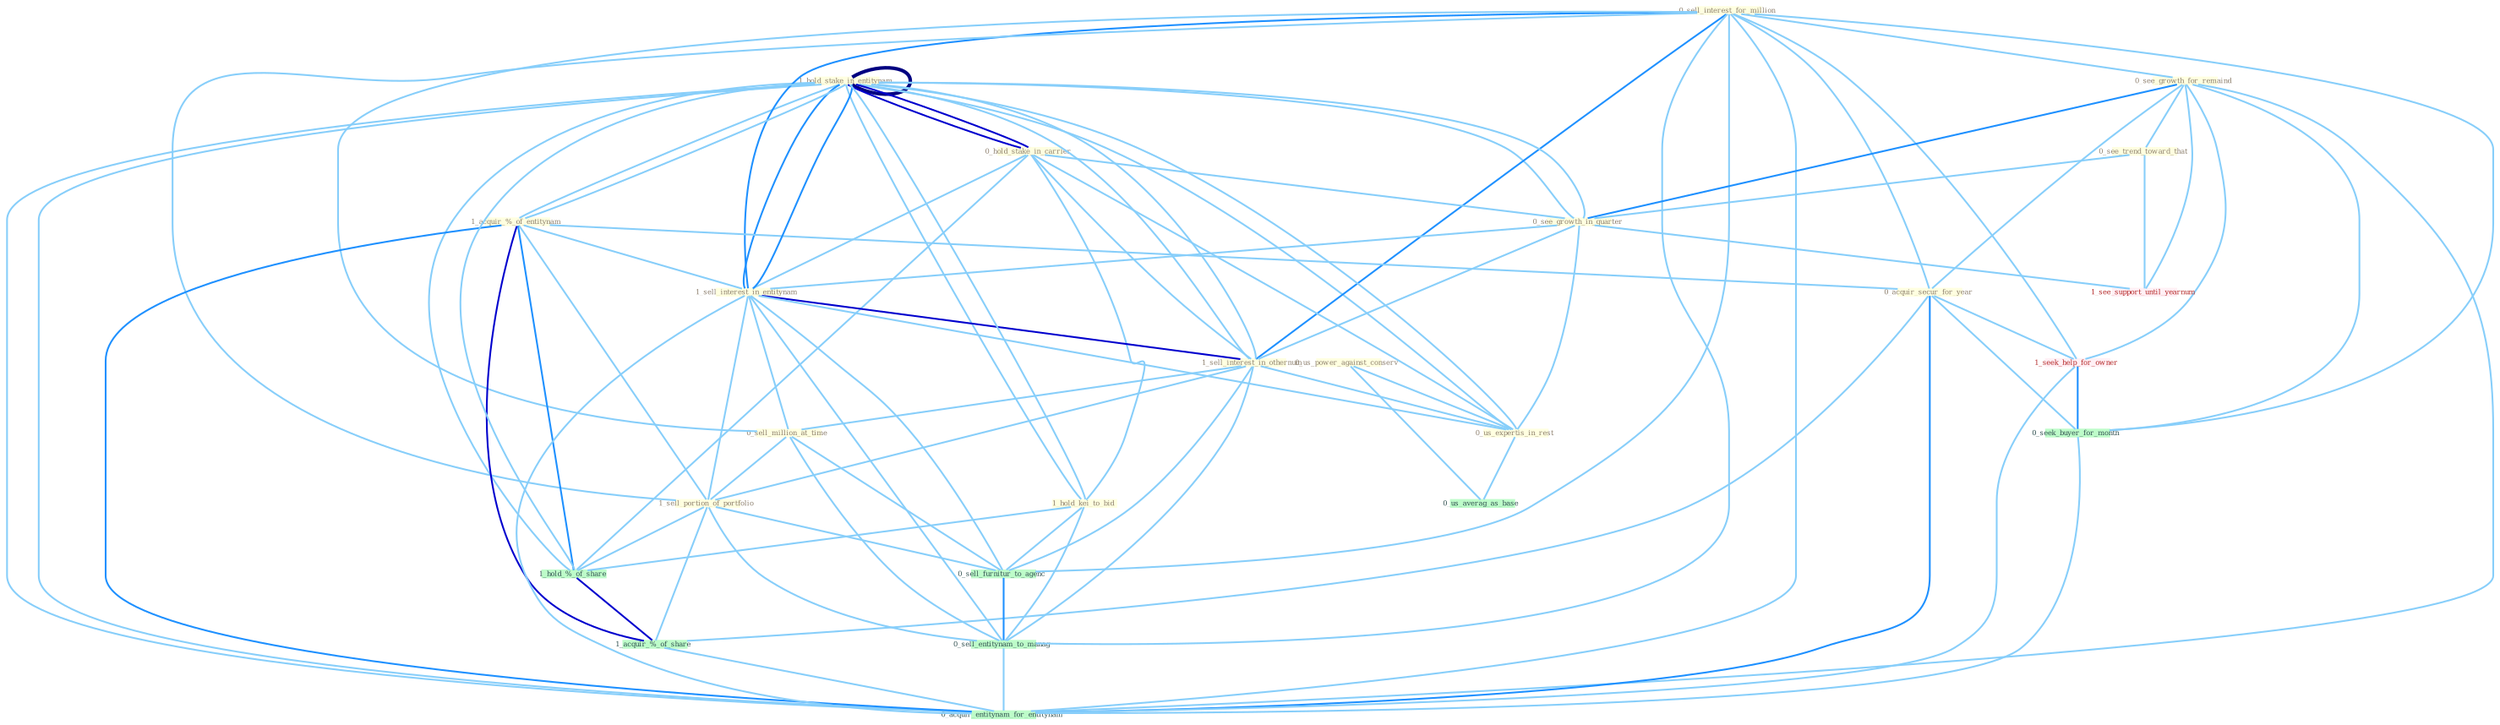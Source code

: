 Graph G{ 
    node
    [shape=polygon,style=filled,width=.5,height=.06,color="#BDFCC9",fixedsize=true,fontsize=4,
    fontcolor="#2f4f4f"];
    {node
    [color="#ffffe0", fontcolor="#8b7d6b"] "1_hold_stake_in_entitynam " "0_sell_interest_for_million " "0_hold_stake_in_carrier " "0_see_growth_for_remaind " "0_see_trend_toward_that " "0_see_growth_in_quarter " "1_acquir_%_of_entitynam " "1_sell_interest_in_entitynam " "0_us_power_against_conserv " "1_hold_kei_to_bid " "1_sell_interest_in_othernum " "0_us_expertis_in_rest " "0_acquir_secur_for_year " "0_sell_million_at_time " "1_sell_portion_of_portfolio "}
{node [color="#fff0f5", fontcolor="#b22222"] "1_seek_help_for_owner " "1_see_support_until_yearnum "}
edge [color="#B0E2FF"];

	"1_hold_stake_in_entitynam " -- "0_hold_stake_in_carrier " [w="3", color="#0000cd" , len=0.6];
	"1_hold_stake_in_entitynam " -- "0_see_growth_in_quarter " [w="1", color="#87cefa" ];
	"1_hold_stake_in_entitynam " -- "1_acquir_%_of_entitynam " [w="1", color="#87cefa" ];
	"1_hold_stake_in_entitynam " -- "1_sell_interest_in_entitynam " [w="2", color="#1e90ff" , len=0.8];
	"1_hold_stake_in_entitynam " -- "1_hold_kei_to_bid " [w="1", color="#87cefa" ];
	"1_hold_stake_in_entitynam " -- "1_sell_interest_in_othernum " [w="1", color="#87cefa" ];
	"1_hold_stake_in_entitynam " -- "0_us_expertis_in_rest " [w="1", color="#87cefa" ];
	"1_hold_stake_in_entitynam " -- "1_hold_%_of_share " [w="1", color="#87cefa" ];
	"1_hold_stake_in_entitynam " -- "1_hold_stake_in_entitynam " [w="4", style=bold, color="#000080", len=0.4];
	"1_hold_stake_in_entitynam " -- "0_acquir_entitynam_for_entitynam " [w="1", color="#87cefa" ];
	"0_sell_interest_for_million " -- "0_see_growth_for_remaind " [w="1", color="#87cefa" ];
	"0_sell_interest_for_million " -- "1_sell_interest_in_entitynam " [w="2", color="#1e90ff" , len=0.8];
	"0_sell_interest_for_million " -- "1_sell_interest_in_othernum " [w="2", color="#1e90ff" , len=0.8];
	"0_sell_interest_for_million " -- "0_acquir_secur_for_year " [w="1", color="#87cefa" ];
	"0_sell_interest_for_million " -- "0_sell_million_at_time " [w="1", color="#87cefa" ];
	"0_sell_interest_for_million " -- "1_sell_portion_of_portfolio " [w="1", color="#87cefa" ];
	"0_sell_interest_for_million " -- "1_seek_help_for_owner " [w="1", color="#87cefa" ];
	"0_sell_interest_for_million " -- "0_seek_buyer_for_month " [w="1", color="#87cefa" ];
	"0_sell_interest_for_million " -- "0_sell_furnitur_to_agenc " [w="1", color="#87cefa" ];
	"0_sell_interest_for_million " -- "0_sell_entitynam_to_manag " [w="1", color="#87cefa" ];
	"0_sell_interest_for_million " -- "0_acquir_entitynam_for_entitynam " [w="1", color="#87cefa" ];
	"0_hold_stake_in_carrier " -- "0_see_growth_in_quarter " [w="1", color="#87cefa" ];
	"0_hold_stake_in_carrier " -- "1_sell_interest_in_entitynam " [w="1", color="#87cefa" ];
	"0_hold_stake_in_carrier " -- "1_hold_kei_to_bid " [w="1", color="#87cefa" ];
	"0_hold_stake_in_carrier " -- "1_sell_interest_in_othernum " [w="1", color="#87cefa" ];
	"0_hold_stake_in_carrier " -- "0_us_expertis_in_rest " [w="1", color="#87cefa" ];
	"0_hold_stake_in_carrier " -- "1_hold_%_of_share " [w="1", color="#87cefa" ];
	"0_hold_stake_in_carrier " -- "1_hold_stake_in_entitynam " [w="3", color="#0000cd" , len=0.6];
	"0_see_growth_for_remaind " -- "0_see_trend_toward_that " [w="1", color="#87cefa" ];
	"0_see_growth_for_remaind " -- "0_see_growth_in_quarter " [w="2", color="#1e90ff" , len=0.8];
	"0_see_growth_for_remaind " -- "0_acquir_secur_for_year " [w="1", color="#87cefa" ];
	"0_see_growth_for_remaind " -- "1_seek_help_for_owner " [w="1", color="#87cefa" ];
	"0_see_growth_for_remaind " -- "0_seek_buyer_for_month " [w="1", color="#87cefa" ];
	"0_see_growth_for_remaind " -- "1_see_support_until_yearnum " [w="1", color="#87cefa" ];
	"0_see_growth_for_remaind " -- "0_acquir_entitynam_for_entitynam " [w="1", color="#87cefa" ];
	"0_see_trend_toward_that " -- "0_see_growth_in_quarter " [w="1", color="#87cefa" ];
	"0_see_trend_toward_that " -- "1_see_support_until_yearnum " [w="1", color="#87cefa" ];
	"0_see_growth_in_quarter " -- "1_sell_interest_in_entitynam " [w="1", color="#87cefa" ];
	"0_see_growth_in_quarter " -- "1_sell_interest_in_othernum " [w="1", color="#87cefa" ];
	"0_see_growth_in_quarter " -- "0_us_expertis_in_rest " [w="1", color="#87cefa" ];
	"0_see_growth_in_quarter " -- "1_hold_stake_in_entitynam " [w="1", color="#87cefa" ];
	"0_see_growth_in_quarter " -- "1_see_support_until_yearnum " [w="1", color="#87cefa" ];
	"1_acquir_%_of_entitynam " -- "1_sell_interest_in_entitynam " [w="1", color="#87cefa" ];
	"1_acquir_%_of_entitynam " -- "0_acquir_secur_for_year " [w="1", color="#87cefa" ];
	"1_acquir_%_of_entitynam " -- "1_sell_portion_of_portfolio " [w="1", color="#87cefa" ];
	"1_acquir_%_of_entitynam " -- "1_hold_%_of_share " [w="2", color="#1e90ff" , len=0.8];
	"1_acquir_%_of_entitynam " -- "1_hold_stake_in_entitynam " [w="1", color="#87cefa" ];
	"1_acquir_%_of_entitynam " -- "1_acquir_%_of_share " [w="3", color="#0000cd" , len=0.6];
	"1_acquir_%_of_entitynam " -- "0_acquir_entitynam_for_entitynam " [w="2", color="#1e90ff" , len=0.8];
	"1_sell_interest_in_entitynam " -- "1_sell_interest_in_othernum " [w="3", color="#0000cd" , len=0.6];
	"1_sell_interest_in_entitynam " -- "0_us_expertis_in_rest " [w="1", color="#87cefa" ];
	"1_sell_interest_in_entitynam " -- "0_sell_million_at_time " [w="1", color="#87cefa" ];
	"1_sell_interest_in_entitynam " -- "1_sell_portion_of_portfolio " [w="1", color="#87cefa" ];
	"1_sell_interest_in_entitynam " -- "1_hold_stake_in_entitynam " [w="2", color="#1e90ff" , len=0.8];
	"1_sell_interest_in_entitynam " -- "0_sell_furnitur_to_agenc " [w="1", color="#87cefa" ];
	"1_sell_interest_in_entitynam " -- "0_sell_entitynam_to_manag " [w="1", color="#87cefa" ];
	"1_sell_interest_in_entitynam " -- "0_acquir_entitynam_for_entitynam " [w="1", color="#87cefa" ];
	"0_us_power_against_conserv " -- "0_us_expertis_in_rest " [w="1", color="#87cefa" ];
	"0_us_power_against_conserv " -- "0_us_averag_as_base " [w="1", color="#87cefa" ];
	"1_hold_kei_to_bid " -- "1_hold_%_of_share " [w="1", color="#87cefa" ];
	"1_hold_kei_to_bid " -- "1_hold_stake_in_entitynam " [w="1", color="#87cefa" ];
	"1_hold_kei_to_bid " -- "0_sell_furnitur_to_agenc " [w="1", color="#87cefa" ];
	"1_hold_kei_to_bid " -- "0_sell_entitynam_to_manag " [w="1", color="#87cefa" ];
	"1_sell_interest_in_othernum " -- "0_us_expertis_in_rest " [w="1", color="#87cefa" ];
	"1_sell_interest_in_othernum " -- "0_sell_million_at_time " [w="1", color="#87cefa" ];
	"1_sell_interest_in_othernum " -- "1_sell_portion_of_portfolio " [w="1", color="#87cefa" ];
	"1_sell_interest_in_othernum " -- "1_hold_stake_in_entitynam " [w="1", color="#87cefa" ];
	"1_sell_interest_in_othernum " -- "0_sell_furnitur_to_agenc " [w="1", color="#87cefa" ];
	"1_sell_interest_in_othernum " -- "0_sell_entitynam_to_manag " [w="1", color="#87cefa" ];
	"0_us_expertis_in_rest " -- "1_hold_stake_in_entitynam " [w="1", color="#87cefa" ];
	"0_us_expertis_in_rest " -- "0_us_averag_as_base " [w="1", color="#87cefa" ];
	"0_acquir_secur_for_year " -- "1_seek_help_for_owner " [w="1", color="#87cefa" ];
	"0_acquir_secur_for_year " -- "0_seek_buyer_for_month " [w="1", color="#87cefa" ];
	"0_acquir_secur_for_year " -- "1_acquir_%_of_share " [w="1", color="#87cefa" ];
	"0_acquir_secur_for_year " -- "0_acquir_entitynam_for_entitynam " [w="2", color="#1e90ff" , len=0.8];
	"0_sell_million_at_time " -- "1_sell_portion_of_portfolio " [w="1", color="#87cefa" ];
	"0_sell_million_at_time " -- "0_sell_furnitur_to_agenc " [w="1", color="#87cefa" ];
	"0_sell_million_at_time " -- "0_sell_entitynam_to_manag " [w="1", color="#87cefa" ];
	"1_sell_portion_of_portfolio " -- "1_hold_%_of_share " [w="1", color="#87cefa" ];
	"1_sell_portion_of_portfolio " -- "1_acquir_%_of_share " [w="1", color="#87cefa" ];
	"1_sell_portion_of_portfolio " -- "0_sell_furnitur_to_agenc " [w="1", color="#87cefa" ];
	"1_sell_portion_of_portfolio " -- "0_sell_entitynam_to_manag " [w="1", color="#87cefa" ];
	"1_hold_%_of_share " -- "1_hold_stake_in_entitynam " [w="1", color="#87cefa" ];
	"1_hold_%_of_share " -- "1_acquir_%_of_share " [w="3", color="#0000cd" , len=0.6];
	"1_hold_stake_in_entitynam " -- "0_acquir_entitynam_for_entitynam " [w="1", color="#87cefa" ];
	"1_seek_help_for_owner " -- "0_seek_buyer_for_month " [w="2", color="#1e90ff" , len=0.8];
	"1_seek_help_for_owner " -- "0_acquir_entitynam_for_entitynam " [w="1", color="#87cefa" ];
	"0_seek_buyer_for_month " -- "0_acquir_entitynam_for_entitynam " [w="1", color="#87cefa" ];
	"1_acquir_%_of_share " -- "0_acquir_entitynam_for_entitynam " [w="1", color="#87cefa" ];
	"0_sell_furnitur_to_agenc " -- "0_sell_entitynam_to_manag " [w="2", color="#1e90ff" , len=0.8];
	"0_sell_entitynam_to_manag " -- "0_acquir_entitynam_for_entitynam " [w="1", color="#87cefa" ];
}